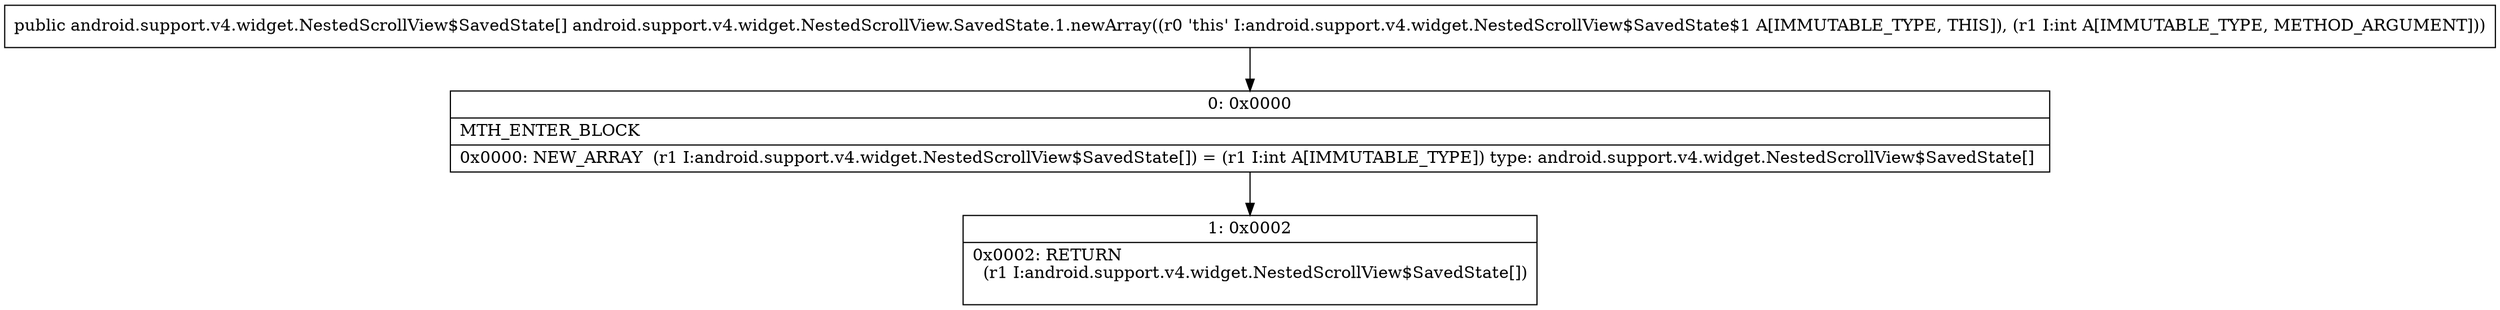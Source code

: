 digraph "CFG forandroid.support.v4.widget.NestedScrollView.SavedState.1.newArray(I)[Landroid\/support\/v4\/widget\/NestedScrollView$SavedState;" {
Node_0 [shape=record,label="{0\:\ 0x0000|MTH_ENTER_BLOCK\l|0x0000: NEW_ARRAY  (r1 I:android.support.v4.widget.NestedScrollView$SavedState[]) = (r1 I:int A[IMMUTABLE_TYPE]) type: android.support.v4.widget.NestedScrollView$SavedState[] \l}"];
Node_1 [shape=record,label="{1\:\ 0x0002|0x0002: RETURN  \l  (r1 I:android.support.v4.widget.NestedScrollView$SavedState[])\l \l}"];
MethodNode[shape=record,label="{public android.support.v4.widget.NestedScrollView$SavedState[] android.support.v4.widget.NestedScrollView.SavedState.1.newArray((r0 'this' I:android.support.v4.widget.NestedScrollView$SavedState$1 A[IMMUTABLE_TYPE, THIS]), (r1 I:int A[IMMUTABLE_TYPE, METHOD_ARGUMENT])) }"];
MethodNode -> Node_0;
Node_0 -> Node_1;
}

